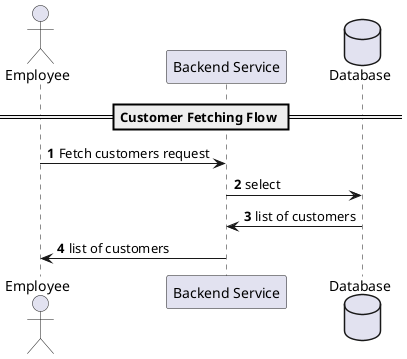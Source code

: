 @startuml
autonumber

actor Employee as "Employee"
participant Backend as "Backend Service"
database DB as "Database"

== Customer Fetching Flow ==
Employee -> Backend: Fetch customers request
Backend -> DB: select
DB -> Backend: list of customers
Backend -> Employee: list of customers
@enduml

